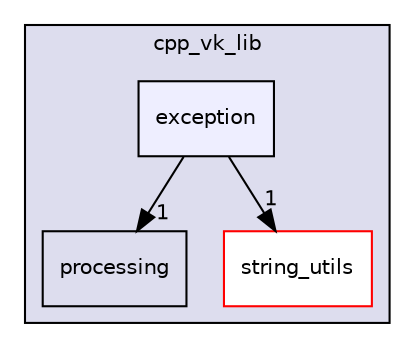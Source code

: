 digraph "exception" {
  compound=true
  node [ fontsize="10", fontname="Helvetica"];
  edge [ labelfontsize="10", labelfontname="Helvetica"];
  subgraph clusterdir_ff8df762ee7a92ae5aae7a0c53291ef2 {
    graph [ bgcolor="#ddddee", pencolor="black", label="cpp_vk_lib" fontname="Helvetica", fontsize="10", URL="dir_ff8df762ee7a92ae5aae7a0c53291ef2.html"]
  dir_e468bc965c788d30218c6feedd6472a5 [shape=box label="processing" URL="dir_e468bc965c788d30218c6feedd6472a5.html"];
  dir_f4297228b4ae3479ebf3ab6b33d53f38 [shape=box label="string_utils" fillcolor="white" style="filled" color="red" URL="dir_f4297228b4ae3479ebf3ab6b33d53f38.html"];
  dir_8d1dcd7c01e37a0f2f234b4aa4b62e15 [shape=box, label="exception", style="filled", fillcolor="#eeeeff", pencolor="black", URL="dir_8d1dcd7c01e37a0f2f234b4aa4b62e15.html"];
  }
  dir_8d1dcd7c01e37a0f2f234b4aa4b62e15->dir_e468bc965c788d30218c6feedd6472a5 [headlabel="1", labeldistance=1.5 headhref="dir_000023_000013.html"];
  dir_8d1dcd7c01e37a0f2f234b4aa4b62e15->dir_f4297228b4ae3479ebf3ab6b33d53f38 [headlabel="1", labeldistance=1.5 headhref="dir_000023_000020.html"];
}
